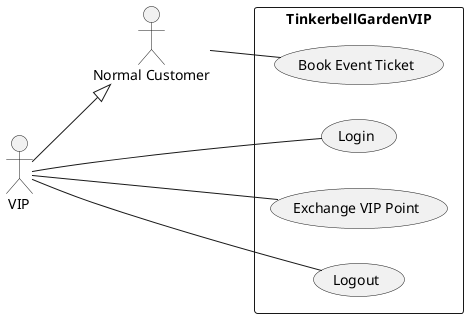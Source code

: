 @startuml

left to right direction
skinparam packageStyle rectangle

actor "Normal Customer" as NC
actor "VIP" as VIP

VIP --|> NC

rectangle TinkerbellGardenVIP {
    usecase "Book Event Ticket" as BET
    usecase "Login" as Login
    usecase "Exchange VIP Point" as EVP
    usecase "Logout" as Logout
}

NC -- BET

VIP -- Login
VIP -- Logout
VIP -- EVP

@enduml
